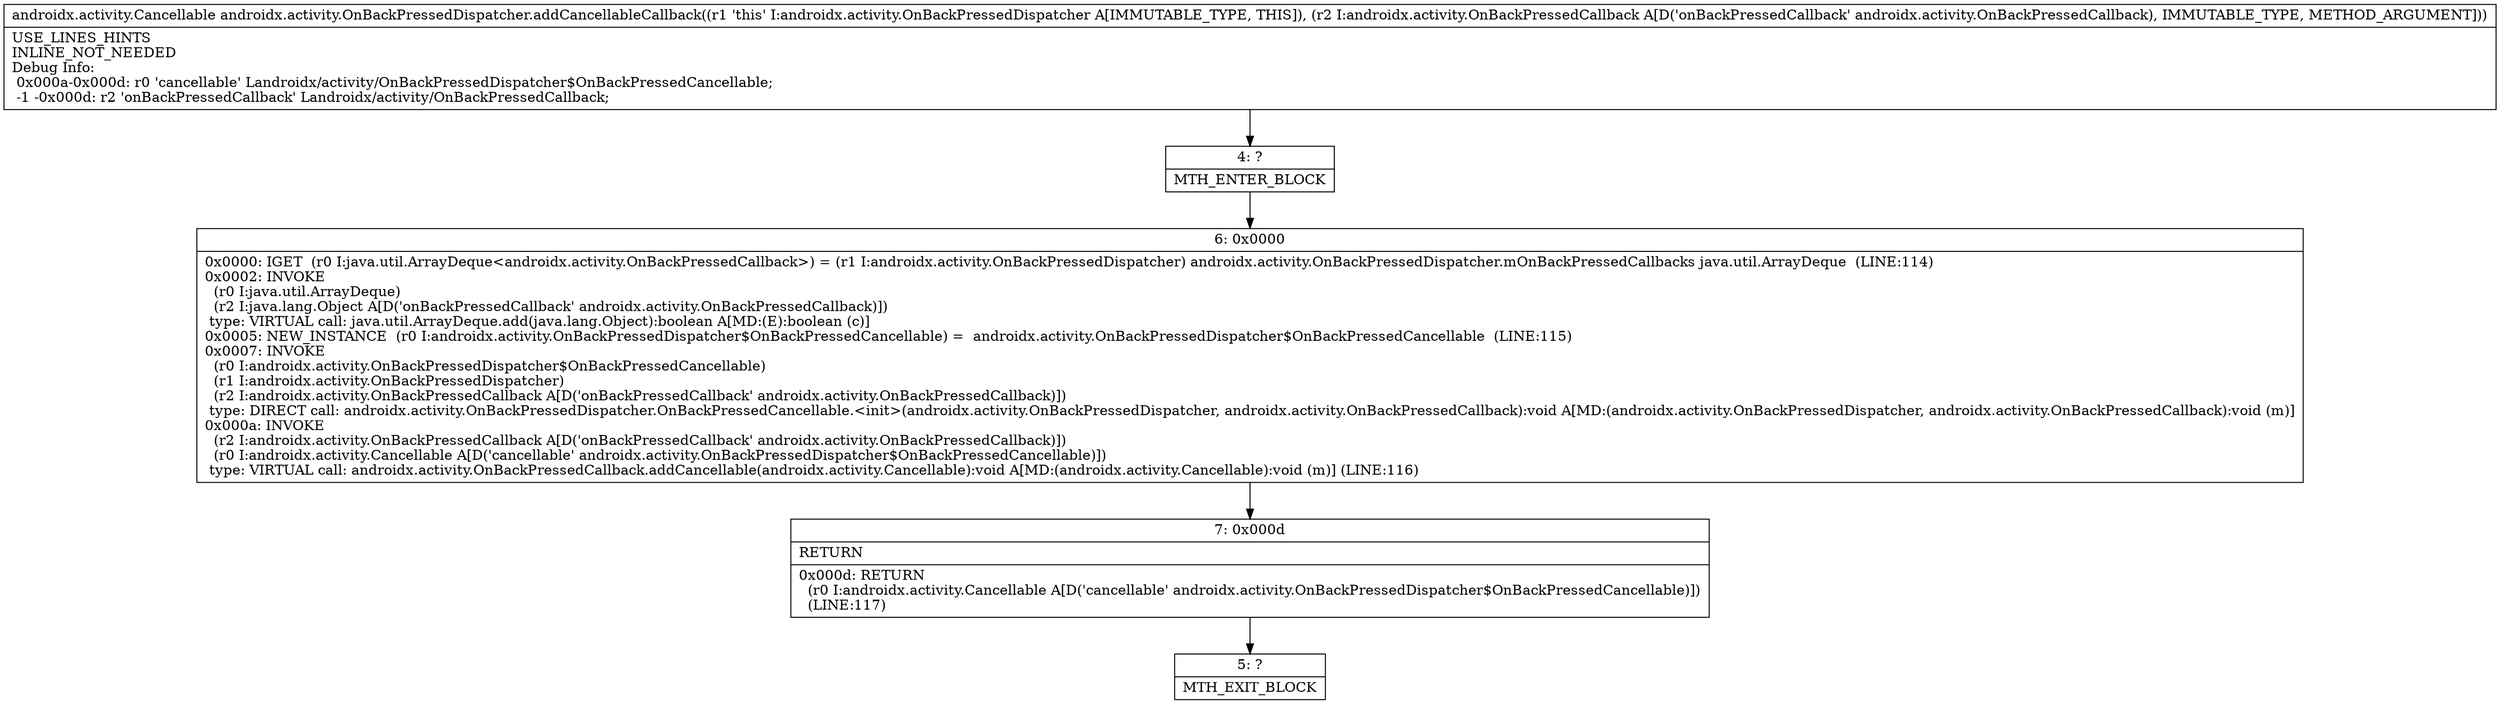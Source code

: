 digraph "CFG forandroidx.activity.OnBackPressedDispatcher.addCancellableCallback(Landroidx\/activity\/OnBackPressedCallback;)Landroidx\/activity\/Cancellable;" {
Node_4 [shape=record,label="{4\:\ ?|MTH_ENTER_BLOCK\l}"];
Node_6 [shape=record,label="{6\:\ 0x0000|0x0000: IGET  (r0 I:java.util.ArrayDeque\<androidx.activity.OnBackPressedCallback\>) = (r1 I:androidx.activity.OnBackPressedDispatcher) androidx.activity.OnBackPressedDispatcher.mOnBackPressedCallbacks java.util.ArrayDeque  (LINE:114)\l0x0002: INVOKE  \l  (r0 I:java.util.ArrayDeque)\l  (r2 I:java.lang.Object A[D('onBackPressedCallback' androidx.activity.OnBackPressedCallback)])\l type: VIRTUAL call: java.util.ArrayDeque.add(java.lang.Object):boolean A[MD:(E):boolean (c)]\l0x0005: NEW_INSTANCE  (r0 I:androidx.activity.OnBackPressedDispatcher$OnBackPressedCancellable) =  androidx.activity.OnBackPressedDispatcher$OnBackPressedCancellable  (LINE:115)\l0x0007: INVOKE  \l  (r0 I:androidx.activity.OnBackPressedDispatcher$OnBackPressedCancellable)\l  (r1 I:androidx.activity.OnBackPressedDispatcher)\l  (r2 I:androidx.activity.OnBackPressedCallback A[D('onBackPressedCallback' androidx.activity.OnBackPressedCallback)])\l type: DIRECT call: androidx.activity.OnBackPressedDispatcher.OnBackPressedCancellable.\<init\>(androidx.activity.OnBackPressedDispatcher, androidx.activity.OnBackPressedCallback):void A[MD:(androidx.activity.OnBackPressedDispatcher, androidx.activity.OnBackPressedCallback):void (m)]\l0x000a: INVOKE  \l  (r2 I:androidx.activity.OnBackPressedCallback A[D('onBackPressedCallback' androidx.activity.OnBackPressedCallback)])\l  (r0 I:androidx.activity.Cancellable A[D('cancellable' androidx.activity.OnBackPressedDispatcher$OnBackPressedCancellable)])\l type: VIRTUAL call: androidx.activity.OnBackPressedCallback.addCancellable(androidx.activity.Cancellable):void A[MD:(androidx.activity.Cancellable):void (m)] (LINE:116)\l}"];
Node_7 [shape=record,label="{7\:\ 0x000d|RETURN\l|0x000d: RETURN  \l  (r0 I:androidx.activity.Cancellable A[D('cancellable' androidx.activity.OnBackPressedDispatcher$OnBackPressedCancellable)])\l  (LINE:117)\l}"];
Node_5 [shape=record,label="{5\:\ ?|MTH_EXIT_BLOCK\l}"];
MethodNode[shape=record,label="{androidx.activity.Cancellable androidx.activity.OnBackPressedDispatcher.addCancellableCallback((r1 'this' I:androidx.activity.OnBackPressedDispatcher A[IMMUTABLE_TYPE, THIS]), (r2 I:androidx.activity.OnBackPressedCallback A[D('onBackPressedCallback' androidx.activity.OnBackPressedCallback), IMMUTABLE_TYPE, METHOD_ARGUMENT]))  | USE_LINES_HINTS\lINLINE_NOT_NEEDED\lDebug Info:\l  0x000a\-0x000d: r0 'cancellable' Landroidx\/activity\/OnBackPressedDispatcher$OnBackPressedCancellable;\l  \-1 \-0x000d: r2 'onBackPressedCallback' Landroidx\/activity\/OnBackPressedCallback;\l}"];
MethodNode -> Node_4;Node_4 -> Node_6;
Node_6 -> Node_7;
Node_7 -> Node_5;
}

